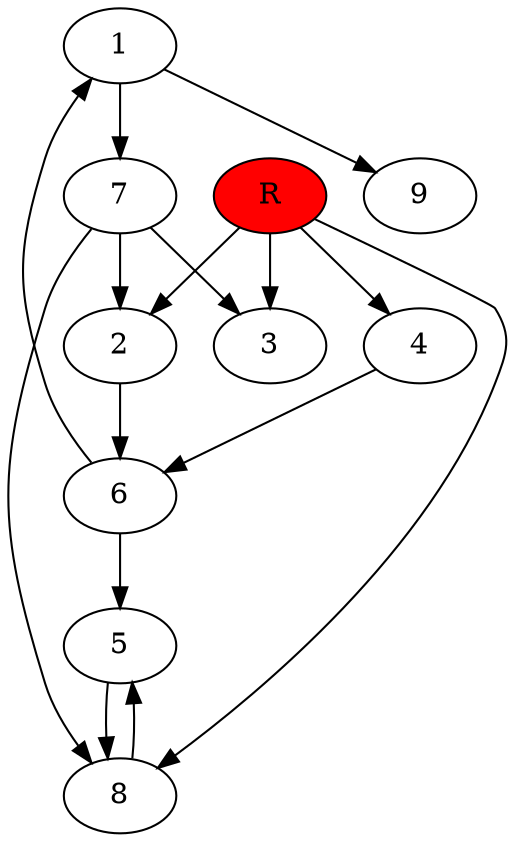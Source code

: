 digraph prb43333 {
	1
	2
	3
	4
	5
	6
	7
	8
	R [fillcolor="#ff0000" style=filled]
	1 -> 7
	1 -> 9
	2 -> 6
	4 -> 6
	5 -> 8
	6 -> 1
	6 -> 5
	7 -> 2
	7 -> 3
	7 -> 8
	8 -> 5
	R -> 2
	R -> 3
	R -> 4
	R -> 8
}
